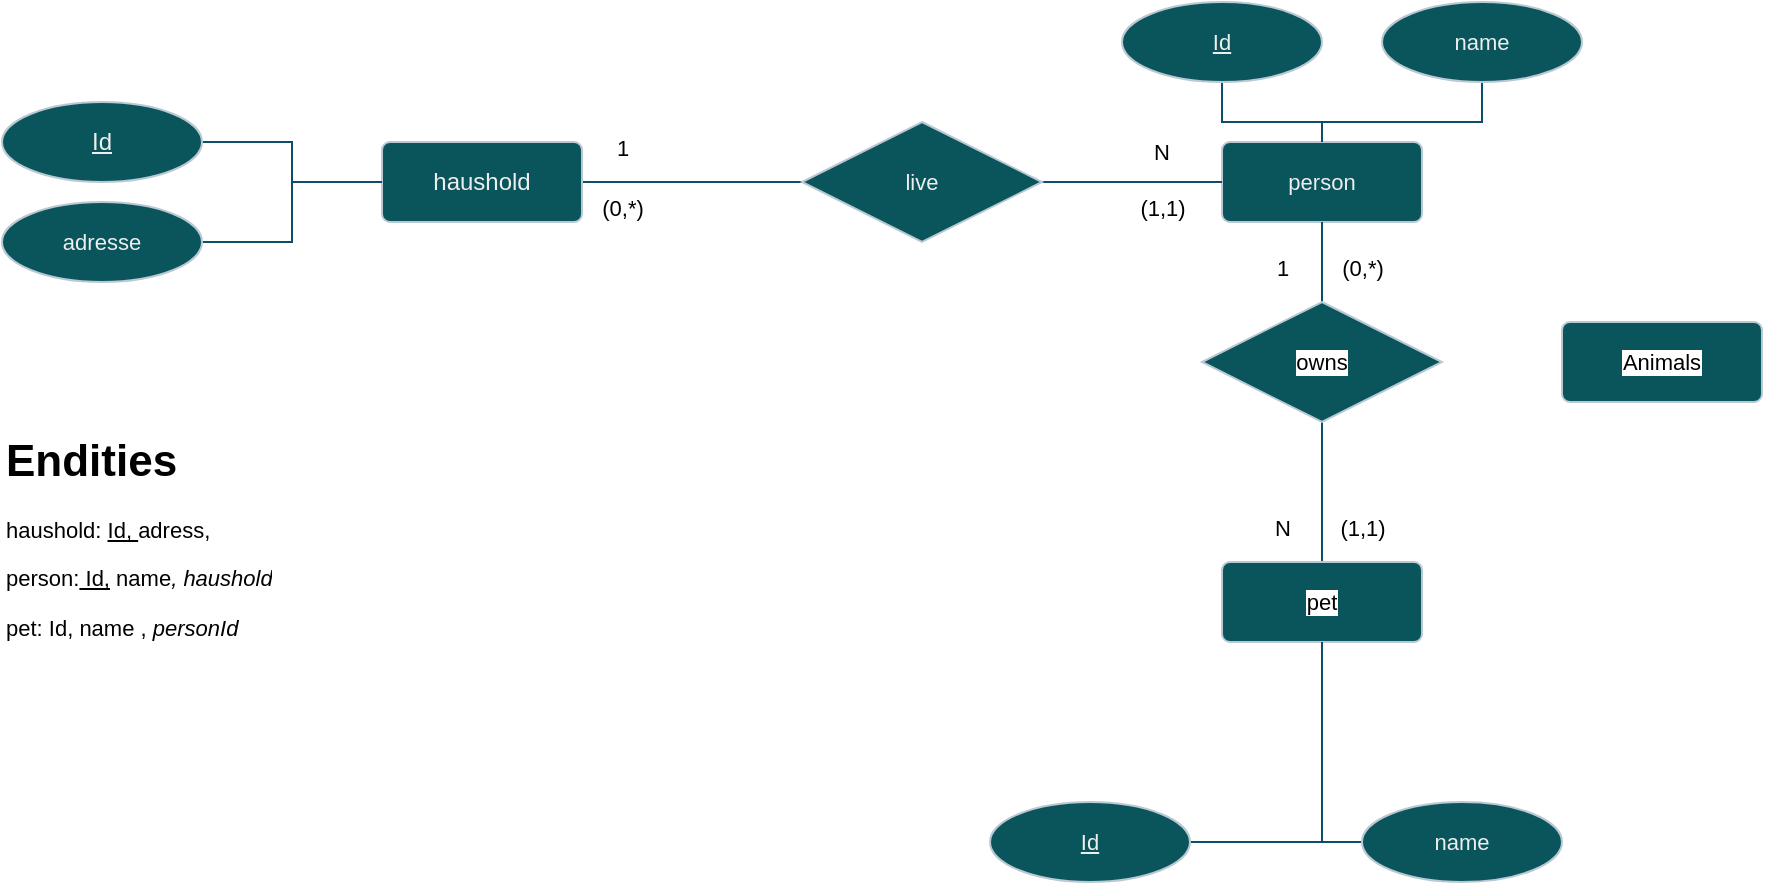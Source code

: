 <mxfile version="27.0.9">
  <diagram name="Seite-1" id="Jza5Yb1TJVeLQbYpThIi">
    <mxGraphModel dx="1852" dy="596" grid="1" gridSize="10" guides="1" tooltips="1" connect="1" arrows="1" fold="1" page="1" pageScale="1" pageWidth="827" pageHeight="1169" math="0" shadow="0">
      <root>
        <mxCell id="0" />
        <mxCell id="1" parent="0" />
        <mxCell id="Pmupyu8a3VUl3kiDGNb9-8" style="edgeStyle=orthogonalEdgeStyle;shape=connector;rounded=0;orthogonalLoop=1;jettySize=auto;html=1;entryX=0;entryY=0.5;entryDx=0;entryDy=0;strokeColor=#0B4D6A;align=center;verticalAlign=middle;fontFamily=Helvetica;fontSize=11;fontColor=default;labelBackgroundColor=none;startFill=0;endArrow=none;" edge="1" parent="1" source="Pmupyu8a3VUl3kiDGNb9-1" target="Pmupyu8a3VUl3kiDGNb9-7">
          <mxGeometry relative="1" as="geometry" />
        </mxCell>
        <mxCell id="Pmupyu8a3VUl3kiDGNb9-1" value="haushold" style="rounded=1;arcSize=10;whiteSpace=wrap;html=1;align=center;labelBackgroundColor=none;fillColor=#09555B;strokeColor=#BAC8D3;fontColor=#EEEEEE;" vertex="1" parent="1">
          <mxGeometry x="110" y="100" width="100" height="40" as="geometry" />
        </mxCell>
        <mxCell id="Pmupyu8a3VUl3kiDGNb9-3" style="edgeStyle=orthogonalEdgeStyle;rounded=0;orthogonalLoop=1;jettySize=auto;html=1;entryX=0;entryY=0.5;entryDx=0;entryDy=0;endArrow=none;startFill=0;labelBackgroundColor=none;strokeColor=#0B4D6A;fontColor=default;" edge="1" parent="1" source="Pmupyu8a3VUl3kiDGNb9-2" target="Pmupyu8a3VUl3kiDGNb9-1">
          <mxGeometry relative="1" as="geometry" />
        </mxCell>
        <mxCell id="Pmupyu8a3VUl3kiDGNb9-2" value="Id" style="ellipse;whiteSpace=wrap;html=1;align=center;fontStyle=4;labelBackgroundColor=none;fillColor=#09555B;strokeColor=#BAC8D3;fontColor=#EEEEEE;" vertex="1" parent="1">
          <mxGeometry x="-80" y="80" width="100" height="40" as="geometry" />
        </mxCell>
        <mxCell id="Pmupyu8a3VUl3kiDGNb9-5" style="edgeStyle=orthogonalEdgeStyle;shape=connector;rounded=0;orthogonalLoop=1;jettySize=auto;html=1;entryX=0;entryY=0.5;entryDx=0;entryDy=0;strokeColor=#0B4D6A;align=center;verticalAlign=middle;fontFamily=Helvetica;fontSize=11;fontColor=default;labelBackgroundColor=none;startFill=0;endArrow=none;" edge="1" parent="1" source="Pmupyu8a3VUl3kiDGNb9-4" target="Pmupyu8a3VUl3kiDGNb9-1">
          <mxGeometry relative="1" as="geometry" />
        </mxCell>
        <mxCell id="Pmupyu8a3VUl3kiDGNb9-4" value="adresse" style="ellipse;whiteSpace=wrap;html=1;align=center;fontFamily=Helvetica;fontSize=11;fontColor=#EEEEEE;labelBackgroundColor=none;fillColor=#09555B;strokeColor=#BAC8D3;" vertex="1" parent="1">
          <mxGeometry x="-80" y="130" width="100" height="40" as="geometry" />
        </mxCell>
        <mxCell id="Pmupyu8a3VUl3kiDGNb9-15" style="edgeStyle=orthogonalEdgeStyle;shape=connector;rounded=0;orthogonalLoop=1;jettySize=auto;html=1;entryX=0.5;entryY=0;entryDx=0;entryDy=0;strokeColor=#0B4D6A;align=center;verticalAlign=middle;fontFamily=Helvetica;fontSize=11;fontColor=default;labelBackgroundColor=default;startFill=0;endArrow=none;" edge="1" parent="1" source="Pmupyu8a3VUl3kiDGNb9-17" target="Pmupyu8a3VUl3kiDGNb9-14">
          <mxGeometry relative="1" as="geometry" />
        </mxCell>
        <mxCell id="Pmupyu8a3VUl3kiDGNb9-6" value="person" style="rounded=1;arcSize=10;whiteSpace=wrap;html=1;align=center;fontFamily=Helvetica;fontSize=11;fontColor=#EEEEEE;labelBackgroundColor=none;fillColor=#09555B;strokeColor=#BAC8D3;" vertex="1" parent="1">
          <mxGeometry x="530" y="100" width="100" height="40" as="geometry" />
        </mxCell>
        <mxCell id="Pmupyu8a3VUl3kiDGNb9-9" style="edgeStyle=orthogonalEdgeStyle;shape=connector;rounded=0;orthogonalLoop=1;jettySize=auto;html=1;exitX=1;exitY=0.5;exitDx=0;exitDy=0;entryX=0;entryY=0.5;entryDx=0;entryDy=0;strokeColor=#0B4D6A;align=center;verticalAlign=middle;fontFamily=Helvetica;fontSize=11;fontColor=default;labelBackgroundColor=none;startFill=0;endArrow=none;" edge="1" parent="1" source="Pmupyu8a3VUl3kiDGNb9-7" target="Pmupyu8a3VUl3kiDGNb9-6">
          <mxGeometry relative="1" as="geometry" />
        </mxCell>
        <mxCell id="Pmupyu8a3VUl3kiDGNb9-7" value="live" style="shape=rhombus;perimeter=rhombusPerimeter;whiteSpace=wrap;html=1;align=center;fontFamily=Helvetica;fontSize=11;fontColor=#EEEEEE;labelBackgroundColor=none;fillColor=#09555B;strokeColor=#BAC8D3;" vertex="1" parent="1">
          <mxGeometry x="320" y="90" width="120" height="60" as="geometry" />
        </mxCell>
        <mxCell id="Pmupyu8a3VUl3kiDGNb9-12" style="edgeStyle=orthogonalEdgeStyle;rounded=0;orthogonalLoop=1;jettySize=auto;html=1;entryX=0.5;entryY=0;entryDx=0;entryDy=0;strokeColor=#0B4D6A;endArrow=none;startFill=0;" edge="1" parent="1" source="Pmupyu8a3VUl3kiDGNb9-10" target="Pmupyu8a3VUl3kiDGNb9-6">
          <mxGeometry relative="1" as="geometry">
            <Array as="points">
              <mxPoint x="660" y="90" />
              <mxPoint x="580" y="90" />
            </Array>
          </mxGeometry>
        </mxCell>
        <mxCell id="Pmupyu8a3VUl3kiDGNb9-10" value="name" style="ellipse;whiteSpace=wrap;html=1;align=center;fontFamily=Helvetica;fontSize=11;fontColor=#EEEEEE;labelBackgroundColor=none;fillColor=#09555B;strokeColor=#BAC8D3;" vertex="1" parent="1">
          <mxGeometry x="610" y="30" width="100" height="40" as="geometry" />
        </mxCell>
        <mxCell id="Pmupyu8a3VUl3kiDGNb9-13" style="edgeStyle=orthogonalEdgeStyle;rounded=0;orthogonalLoop=1;jettySize=auto;html=1;entryX=0.5;entryY=0;entryDx=0;entryDy=0;strokeColor=#0B4D6A;endArrow=none;startFill=0;exitX=0.5;exitY=1;exitDx=0;exitDy=0;" edge="1" parent="1" source="Pmupyu8a3VUl3kiDGNb9-11" target="Pmupyu8a3VUl3kiDGNb9-6">
          <mxGeometry relative="1" as="geometry">
            <Array as="points">
              <mxPoint x="530" y="90" />
              <mxPoint x="580" y="90" />
            </Array>
          </mxGeometry>
        </mxCell>
        <mxCell id="Pmupyu8a3VUl3kiDGNb9-11" value="Id" style="ellipse;whiteSpace=wrap;html=1;align=center;fontStyle=4;fontFamily=Helvetica;fontSize=11;fontColor=#EEEEEE;labelBackgroundColor=none;fillColor=#09555B;strokeColor=#BAC8D3;" vertex="1" parent="1">
          <mxGeometry x="480" y="30" width="100" height="40" as="geometry" />
        </mxCell>
        <mxCell id="Pmupyu8a3VUl3kiDGNb9-14" value="pet" style="rounded=1;arcSize=10;whiteSpace=wrap;html=1;align=center;strokeColor=#BAC8D3;fontFamily=Helvetica;fontSize=11;fontColor=default;labelBackgroundColor=default;fillColor=#09555B;" vertex="1" parent="1">
          <mxGeometry x="530" y="310" width="100" height="40" as="geometry" />
        </mxCell>
        <mxCell id="Pmupyu8a3VUl3kiDGNb9-16" value="" style="edgeStyle=orthogonalEdgeStyle;shape=connector;rounded=0;orthogonalLoop=1;jettySize=auto;html=1;entryX=0.5;entryY=0;entryDx=0;entryDy=0;strokeColor=#0B4D6A;align=center;verticalAlign=middle;fontFamily=Helvetica;fontSize=11;fontColor=default;labelBackgroundColor=default;startFill=0;endArrow=none;" edge="1" parent="1" source="Pmupyu8a3VUl3kiDGNb9-6" target="Pmupyu8a3VUl3kiDGNb9-17">
          <mxGeometry relative="1" as="geometry">
            <mxPoint x="580" y="140" as="sourcePoint" />
            <mxPoint x="580" y="310" as="targetPoint" />
          </mxGeometry>
        </mxCell>
        <mxCell id="Pmupyu8a3VUl3kiDGNb9-17" value="owns" style="shape=rhombus;perimeter=rhombusPerimeter;whiteSpace=wrap;html=1;align=center;strokeColor=#BAC8D3;fontFamily=Helvetica;fontSize=11;fontColor=default;labelBackgroundColor=default;fillColor=#09555B;" vertex="1" parent="1">
          <mxGeometry x="520" y="180" width="120" height="60" as="geometry" />
        </mxCell>
        <mxCell id="Pmupyu8a3VUl3kiDGNb9-19" style="edgeStyle=orthogonalEdgeStyle;shape=connector;rounded=0;orthogonalLoop=1;jettySize=auto;html=1;strokeColor=#0B4D6A;align=center;verticalAlign=middle;fontFamily=Helvetica;fontSize=11;fontColor=default;labelBackgroundColor=default;startFill=0;endArrow=none;" edge="1" parent="1" source="Pmupyu8a3VUl3kiDGNb9-18">
          <mxGeometry relative="1" as="geometry">
            <mxPoint x="580" y="350" as="targetPoint" />
          </mxGeometry>
        </mxCell>
        <mxCell id="Pmupyu8a3VUl3kiDGNb9-18" value="name" style="ellipse;whiteSpace=wrap;html=1;align=center;fontFamily=Helvetica;fontSize=11;fontColor=#EEEEEE;labelBackgroundColor=none;fillColor=#09555B;strokeColor=#BAC8D3;" vertex="1" parent="1">
          <mxGeometry x="600" y="430" width="100" height="40" as="geometry" />
        </mxCell>
        <mxCell id="Pmupyu8a3VUl3kiDGNb9-21" style="edgeStyle=orthogonalEdgeStyle;shape=connector;rounded=0;orthogonalLoop=1;jettySize=auto;html=1;entryX=0.5;entryY=1;entryDx=0;entryDy=0;strokeColor=#0B4D6A;align=center;verticalAlign=middle;fontFamily=Helvetica;fontSize=11;fontColor=default;labelBackgroundColor=default;startFill=0;endArrow=none;" edge="1" parent="1" source="Pmupyu8a3VUl3kiDGNb9-20" target="Pmupyu8a3VUl3kiDGNb9-14">
          <mxGeometry relative="1" as="geometry" />
        </mxCell>
        <mxCell id="Pmupyu8a3VUl3kiDGNb9-20" value="Id" style="ellipse;whiteSpace=wrap;html=1;align=center;fontStyle=4;fontFamily=Helvetica;fontSize=11;fontColor=#EEEEEE;labelBackgroundColor=none;fillColor=#09555B;strokeColor=#BAC8D3;" vertex="1" parent="1">
          <mxGeometry x="414" y="430" width="100" height="40" as="geometry" />
        </mxCell>
        <mxCell id="Pmupyu8a3VUl3kiDGNb9-22" value="N" style="text;html=1;align=center;verticalAlign=middle;whiteSpace=wrap;rounded=0;fontFamily=Helvetica;fontSize=11;fontColor=default;labelBackgroundColor=default;" vertex="1" parent="1">
          <mxGeometry x="470" y="90" width="60" height="30" as="geometry" />
        </mxCell>
        <mxCell id="Pmupyu8a3VUl3kiDGNb9-23" value="1" style="text;html=1;align=center;verticalAlign=middle;resizable=0;points=[];autosize=1;strokeColor=none;fillColor=none;fontFamily=Helvetica;fontSize=11;fontColor=default;labelBackgroundColor=default;" vertex="1" parent="1">
          <mxGeometry x="215" y="88" width="30" height="30" as="geometry" />
        </mxCell>
        <mxCell id="Pmupyu8a3VUl3kiDGNb9-24" value="N" style="text;html=1;align=center;verticalAlign=middle;resizable=0;points=[];autosize=1;strokeColor=none;fillColor=none;fontFamily=Helvetica;fontSize=11;fontColor=default;labelBackgroundColor=default;" vertex="1" parent="1">
          <mxGeometry x="545" y="278" width="30" height="30" as="geometry" />
        </mxCell>
        <mxCell id="Pmupyu8a3VUl3kiDGNb9-25" value="1" style="text;html=1;align=center;verticalAlign=middle;resizable=0;points=[];autosize=1;strokeColor=none;fillColor=none;fontFamily=Helvetica;fontSize=11;fontColor=default;labelBackgroundColor=default;" vertex="1" parent="1">
          <mxGeometry x="545" y="148" width="30" height="30" as="geometry" />
        </mxCell>
        <mxCell id="Pmupyu8a3VUl3kiDGNb9-26" value="(0,*)" style="text;html=1;align=center;verticalAlign=middle;resizable=0;points=[];autosize=1;strokeColor=none;fillColor=none;fontFamily=Helvetica;fontSize=11;fontColor=default;labelBackgroundColor=default;" vertex="1" parent="1">
          <mxGeometry x="210" y="118" width="40" height="30" as="geometry" />
        </mxCell>
        <mxCell id="Pmupyu8a3VUl3kiDGNb9-27" value="(1,1)" style="text;html=1;align=center;verticalAlign=middle;resizable=0;points=[];autosize=1;strokeColor=none;fillColor=none;fontFamily=Helvetica;fontSize=11;fontColor=default;labelBackgroundColor=default;" vertex="1" parent="1">
          <mxGeometry x="475" y="118" width="50" height="30" as="geometry" />
        </mxCell>
        <mxCell id="Pmupyu8a3VUl3kiDGNb9-28" value="(0,*)" style="text;html=1;align=center;verticalAlign=middle;resizable=0;points=[];autosize=1;strokeColor=none;fillColor=none;fontFamily=Helvetica;fontSize=11;fontColor=default;labelBackgroundColor=default;" vertex="1" parent="1">
          <mxGeometry x="580" y="148" width="40" height="30" as="geometry" />
        </mxCell>
        <mxCell id="Pmupyu8a3VUl3kiDGNb9-29" value="(1,1)" style="text;html=1;align=center;verticalAlign=middle;resizable=0;points=[];autosize=1;strokeColor=none;fillColor=none;fontFamily=Helvetica;fontSize=11;fontColor=default;labelBackgroundColor=default;" vertex="1" parent="1">
          <mxGeometry x="575" y="278" width="50" height="30" as="geometry" />
        </mxCell>
        <mxCell id="Pmupyu8a3VUl3kiDGNb9-30" value="&lt;h1 style=&quot;margin-top: 0px;&quot;&gt;Endities&lt;/h1&gt;&lt;p&gt;haushold: &lt;u&gt;Id, &lt;/u&gt;adress,&lt;/p&gt;&lt;p&gt;person:&lt;u style=&quot;&quot;&gt;&amp;nbsp;Id,&lt;/u&gt;&amp;nbsp;name&lt;i&gt;, haushold&lt;/i&gt;&lt;/p&gt;&lt;p&gt;pet: Id, name ,&lt;i&gt; personId&lt;/i&gt;&lt;/p&gt;" style="text;html=1;whiteSpace=wrap;overflow=hidden;rounded=0;fontFamily=Helvetica;fontSize=11;fontColor=default;labelBackgroundColor=default;" vertex="1" parent="1">
          <mxGeometry x="-80" y="240" width="180" height="120" as="geometry" />
        </mxCell>
        <mxCell id="Pmupyu8a3VUl3kiDGNb9-31" value="Animals" style="rounded=1;arcSize=10;whiteSpace=wrap;html=1;align=center;strokeColor=#BAC8D3;fontFamily=Helvetica;fontSize=11;fontColor=default;labelBackgroundColor=default;fillColor=#09555B;movable=0;resizable=0;rotatable=0;deletable=0;editable=0;locked=1;connectable=0;" vertex="1" parent="1">
          <mxGeometry x="700" y="190" width="100" height="40" as="geometry" />
        </mxCell>
      </root>
    </mxGraphModel>
  </diagram>
</mxfile>
